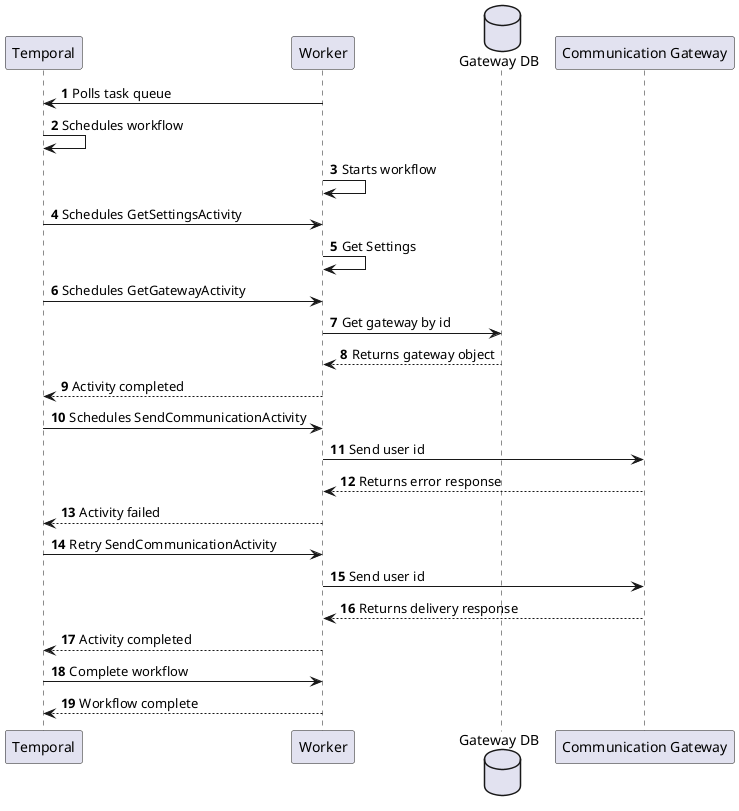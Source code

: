 @startuml Create New Workflow

participant "Temporal" as temporal
participant "Worker" as worker
database "Gateway DB" as gwdb

participant "Communication Gateway" as cgw

autonumber

worker -> temporal: Polls task queue
temporal -> temporal: Schedules workflow
worker -> worker: Starts workflow
temporal -> worker: Schedules GetSettingsActivity
worker -> worker: Get Settings
temporal -> worker: Schedules GetGatewayActivity
worker -> gwdb: Get gateway by id
gwdb --> worker: Returns gateway object
worker --> temporal: Activity completed
temporal -> worker: Schedules SendCommunicationActivity
worker -> cgw: Send user id
cgw --> worker: Returns error response
worker --> temporal: Activity failed
temporal -> worker: Retry SendCommunicationActivity
worker -> cgw: Send user id
cgw --> worker: Returns delivery response
worker --> temporal: Activity completed
temporal -> worker: Complete workflow
worker --> temporal: Workflow complete
@enduml